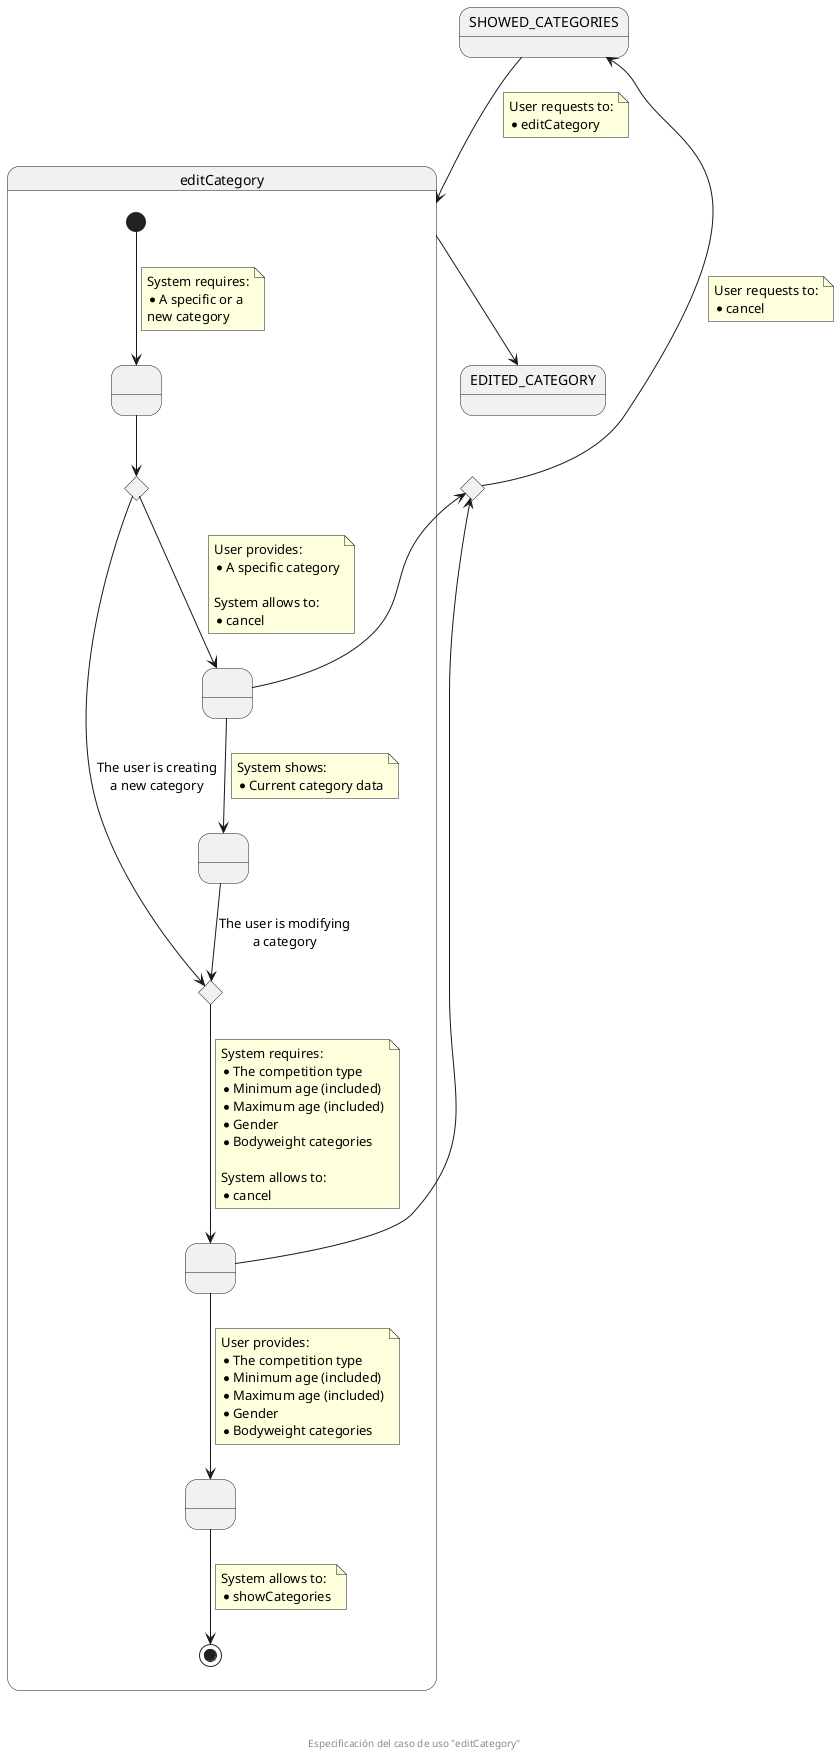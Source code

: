 @startuml
state SHOWED_CATEGORIES
state enterCancelCHC <<choice>>
state editCategory {
  state " " as pendingCategory
  state createOrModifyCHC <<choice>>
  state " " as providedCategory
  state " " as showedData
  state createOrModifyCHC2 <<choice>>
  state " " as pendingData
  state " " as providedData
  [*] --> pendingCategory
  note on link
    System requires:
    * A specific or a 
    new category
  end note
  pendingCategory --> createOrModifyCHC
  createOrModifyCHC --> providedCategory
  note on link
    User provides:
    * A specific category

    System allows to:
    * cancel
  end note
 createOrModifyCHC --> createOrModifyCHC2 : The user is creating\na new category
  providedCategory --> showedData
  note on link
    System shows:
    * Current category data
  end note
  showedData --> createOrModifyCHC2 : The user is modifying\na category
  createOrModifyCHC2 --> pendingData
  note on link
    System requires:
    * The competition type
    * Minimum age (included)
    * Maximum age (included)
    * Gender
    * Bodyweight categories

    System allows to:
    * cancel
  end note
  pendingData -u-> enterCancelCHC
  pendingData --> providedData
  note on link
    User provides:
    * The competition type
    * Minimum age (included)
    * Maximum age (included)
    * Gender
    * Bodyweight categories
  end note
  providedCategory -u-> enterCancelCHC
  providedData --> [*]
  note on link
    System allows to:
    * showCategories
  end note
}
state EDITED_CATEGORY

SHOWED_CATEGORIES -d-> editCategory
note on link
  User requests to:
  * editCategory
end note

editCategory -d-> EDITED_CATEGORY

enterCancelCHC -u-> SHOWED_CATEGORIES
note on link
  User requests to:
  * cancel
end note

footer \n\n\n Especificación del caso de uso "editCategory"
@enduml
